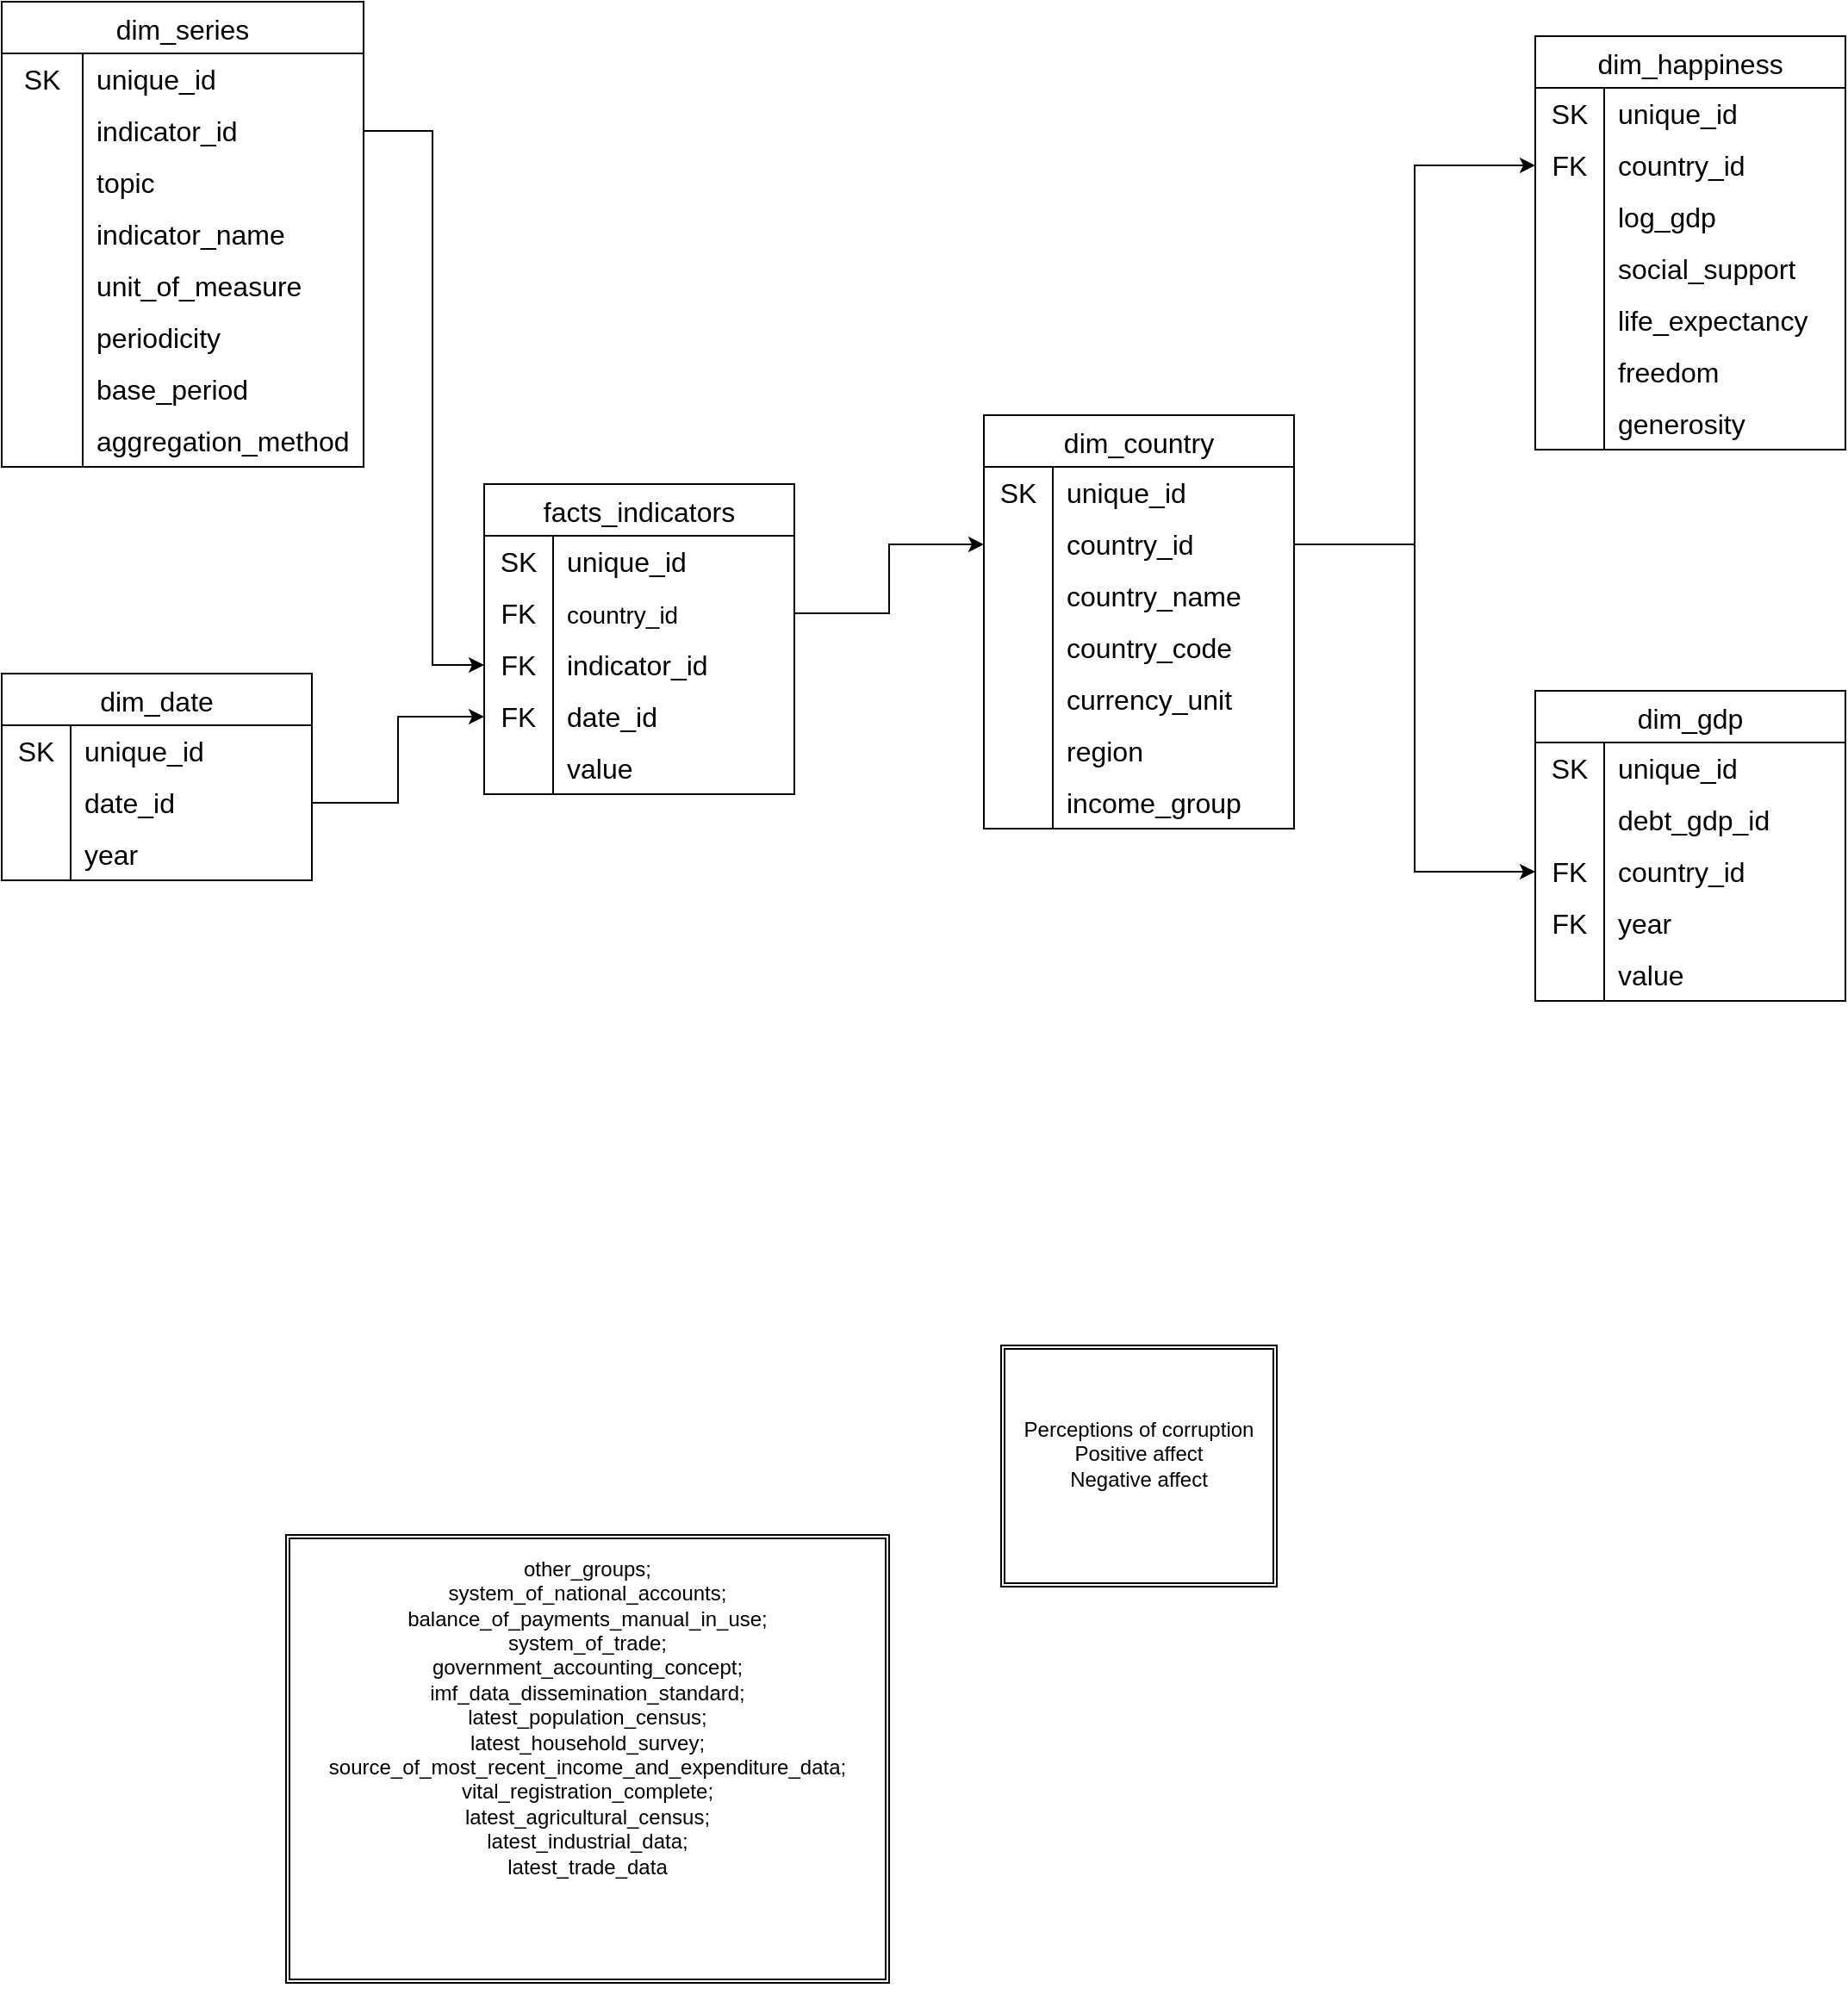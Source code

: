 <mxfile version="26.0.9">
  <diagram name="Page-1" id="sAsspg3kyIgU_Ii_EYlp">
    <mxGraphModel dx="2924" dy="1196" grid="1" gridSize="10" guides="1" tooltips="1" connect="1" arrows="1" fold="1" page="1" pageScale="1" pageWidth="850" pageHeight="1100" math="0" shadow="0">
      <root>
        <mxCell id="0" />
        <mxCell id="1" parent="0" />
        <mxCell id="-ayIFvM1-tvV7dkpze4f-21" value="facts_indicators" style="shape=table;startSize=30;container=1;collapsible=0;childLayout=tableLayout;fixedRows=1;rowLines=0;fontStyle=0;strokeColor=default;fontSize=16;" parent="1" vertex="1">
          <mxGeometry x="190" y="400" width="180" height="180" as="geometry" />
        </mxCell>
        <mxCell id="-ayIFvM1-tvV7dkpze4f-108" style="shape=tableRow;horizontal=0;startSize=0;swimlaneHead=0;swimlaneBody=0;top=0;left=0;bottom=0;right=0;collapsible=0;dropTarget=0;fillColor=none;points=[[0,0.5],[1,0.5]];portConstraint=eastwest;strokeColor=inherit;fontSize=16;" parent="-ayIFvM1-tvV7dkpze4f-21" vertex="1">
          <mxGeometry y="30" width="180" height="30" as="geometry" />
        </mxCell>
        <mxCell id="-ayIFvM1-tvV7dkpze4f-109" value="SK" style="shape=partialRectangle;html=1;whiteSpace=wrap;connectable=0;fillColor=none;top=0;left=0;bottom=0;right=0;overflow=hidden;pointerEvents=1;strokeColor=inherit;fontSize=16;" parent="-ayIFvM1-tvV7dkpze4f-108" vertex="1">
          <mxGeometry width="40" height="30" as="geometry">
            <mxRectangle width="40" height="30" as="alternateBounds" />
          </mxGeometry>
        </mxCell>
        <mxCell id="-ayIFvM1-tvV7dkpze4f-110" value="unique_id" style="shape=partialRectangle;html=1;whiteSpace=wrap;connectable=0;fillColor=none;top=0;left=0;bottom=0;right=0;align=left;spacingLeft=6;overflow=hidden;strokeColor=inherit;fontSize=16;" parent="-ayIFvM1-tvV7dkpze4f-108" vertex="1">
          <mxGeometry x="40" width="140" height="30" as="geometry">
            <mxRectangle width="140" height="30" as="alternateBounds" />
          </mxGeometry>
        </mxCell>
        <mxCell id="-ayIFvM1-tvV7dkpze4f-22" value="" style="shape=tableRow;horizontal=0;startSize=0;swimlaneHead=0;swimlaneBody=0;top=0;left=0;bottom=0;right=0;collapsible=0;dropTarget=0;fillColor=none;points=[[0,0.5],[1,0.5]];portConstraint=eastwest;strokeColor=inherit;fontSize=16;" parent="-ayIFvM1-tvV7dkpze4f-21" vertex="1">
          <mxGeometry y="60" width="180" height="30" as="geometry" />
        </mxCell>
        <mxCell id="-ayIFvM1-tvV7dkpze4f-23" value="FK" style="shape=partialRectangle;html=1;whiteSpace=wrap;connectable=0;fillColor=none;top=0;left=0;bottom=0;right=0;overflow=hidden;pointerEvents=1;strokeColor=inherit;fontSize=16;" parent="-ayIFvM1-tvV7dkpze4f-22" vertex="1">
          <mxGeometry width="40" height="30" as="geometry">
            <mxRectangle width="40" height="30" as="alternateBounds" />
          </mxGeometry>
        </mxCell>
        <mxCell id="-ayIFvM1-tvV7dkpze4f-24" value="&lt;span style=&quot;font-size: 14px; text-align: center;&quot;&gt;country_id&lt;/span&gt;" style="shape=partialRectangle;html=1;whiteSpace=wrap;connectable=0;fillColor=none;top=0;left=0;bottom=0;right=0;align=left;spacingLeft=6;overflow=hidden;strokeColor=inherit;fontSize=16;" parent="-ayIFvM1-tvV7dkpze4f-22" vertex="1">
          <mxGeometry x="40" width="140" height="30" as="geometry">
            <mxRectangle width="140" height="30" as="alternateBounds" />
          </mxGeometry>
        </mxCell>
        <mxCell id="-ayIFvM1-tvV7dkpze4f-42" style="shape=tableRow;horizontal=0;startSize=0;swimlaneHead=0;swimlaneBody=0;top=0;left=0;bottom=0;right=0;collapsible=0;dropTarget=0;fillColor=none;points=[[0,0.5],[1,0.5]];portConstraint=eastwest;strokeColor=inherit;fontSize=16;" parent="-ayIFvM1-tvV7dkpze4f-21" vertex="1">
          <mxGeometry y="90" width="180" height="30" as="geometry" />
        </mxCell>
        <mxCell id="-ayIFvM1-tvV7dkpze4f-43" value="FK" style="shape=partialRectangle;html=1;whiteSpace=wrap;connectable=0;fillColor=none;top=0;left=0;bottom=0;right=0;overflow=hidden;strokeColor=inherit;fontSize=16;" parent="-ayIFvM1-tvV7dkpze4f-42" vertex="1">
          <mxGeometry width="40" height="30" as="geometry">
            <mxRectangle width="40" height="30" as="alternateBounds" />
          </mxGeometry>
        </mxCell>
        <mxCell id="-ayIFvM1-tvV7dkpze4f-44" value="indicator_id" style="shape=partialRectangle;html=1;whiteSpace=wrap;connectable=0;fillColor=none;top=0;left=0;bottom=0;right=0;align=left;spacingLeft=6;overflow=hidden;strokeColor=inherit;fontSize=16;" parent="-ayIFvM1-tvV7dkpze4f-42" vertex="1">
          <mxGeometry x="40" width="140" height="30" as="geometry">
            <mxRectangle width="140" height="30" as="alternateBounds" />
          </mxGeometry>
        </mxCell>
        <mxCell id="-ayIFvM1-tvV7dkpze4f-45" style="shape=tableRow;horizontal=0;startSize=0;swimlaneHead=0;swimlaneBody=0;top=0;left=0;bottom=0;right=0;collapsible=0;dropTarget=0;fillColor=none;points=[[0,0.5],[1,0.5]];portConstraint=eastwest;strokeColor=inherit;fontSize=16;" parent="-ayIFvM1-tvV7dkpze4f-21" vertex="1">
          <mxGeometry y="120" width="180" height="30" as="geometry" />
        </mxCell>
        <mxCell id="-ayIFvM1-tvV7dkpze4f-46" value="FK" style="shape=partialRectangle;html=1;whiteSpace=wrap;connectable=0;fillColor=none;top=0;left=0;bottom=0;right=0;overflow=hidden;strokeColor=inherit;fontSize=16;" parent="-ayIFvM1-tvV7dkpze4f-45" vertex="1">
          <mxGeometry width="40" height="30" as="geometry">
            <mxRectangle width="40" height="30" as="alternateBounds" />
          </mxGeometry>
        </mxCell>
        <mxCell id="-ayIFvM1-tvV7dkpze4f-47" value="date_id" style="shape=partialRectangle;html=1;whiteSpace=wrap;connectable=0;fillColor=none;top=0;left=0;bottom=0;right=0;align=left;spacingLeft=6;overflow=hidden;strokeColor=inherit;fontSize=16;" parent="-ayIFvM1-tvV7dkpze4f-45" vertex="1">
          <mxGeometry x="40" width="140" height="30" as="geometry">
            <mxRectangle width="140" height="30" as="alternateBounds" />
          </mxGeometry>
        </mxCell>
        <mxCell id="-ayIFvM1-tvV7dkpze4f-48" style="shape=tableRow;horizontal=0;startSize=0;swimlaneHead=0;swimlaneBody=0;top=0;left=0;bottom=0;right=0;collapsible=0;dropTarget=0;fillColor=none;points=[[0,0.5],[1,0.5]];portConstraint=eastwest;strokeColor=inherit;fontSize=16;" parent="-ayIFvM1-tvV7dkpze4f-21" vertex="1">
          <mxGeometry y="150" width="180" height="30" as="geometry" />
        </mxCell>
        <mxCell id="-ayIFvM1-tvV7dkpze4f-49" style="shape=partialRectangle;html=1;whiteSpace=wrap;connectable=0;fillColor=none;top=0;left=0;bottom=0;right=0;overflow=hidden;strokeColor=inherit;fontSize=16;" parent="-ayIFvM1-tvV7dkpze4f-48" vertex="1">
          <mxGeometry width="40" height="30" as="geometry">
            <mxRectangle width="40" height="30" as="alternateBounds" />
          </mxGeometry>
        </mxCell>
        <mxCell id="-ayIFvM1-tvV7dkpze4f-50" value="&lt;font&gt;value&lt;/font&gt;" style="shape=partialRectangle;html=1;whiteSpace=wrap;connectable=0;fillColor=none;top=0;left=0;bottom=0;right=0;align=left;spacingLeft=6;overflow=hidden;strokeColor=inherit;fontSize=16;" parent="-ayIFvM1-tvV7dkpze4f-48" vertex="1">
          <mxGeometry x="40" width="140" height="30" as="geometry">
            <mxRectangle width="140" height="30" as="alternateBounds" />
          </mxGeometry>
        </mxCell>
        <mxCell id="-ayIFvM1-tvV7dkpze4f-31" value="dim_country" style="shape=table;startSize=30;container=1;collapsible=0;childLayout=tableLayout;fixedRows=1;rowLines=0;fontStyle=0;strokeColor=default;fontSize=16;" parent="1" vertex="1">
          <mxGeometry x="480" y="360" width="180" height="240" as="geometry" />
        </mxCell>
        <mxCell id="Fqx-33DOphC5ISDAFHgq-14" style="shape=tableRow;horizontal=0;startSize=0;swimlaneHead=0;swimlaneBody=0;top=0;left=0;bottom=0;right=0;collapsible=0;dropTarget=0;fillColor=none;points=[[0,0.5],[1,0.5]];portConstraint=eastwest;strokeColor=inherit;fontSize=16;" vertex="1" parent="-ayIFvM1-tvV7dkpze4f-31">
          <mxGeometry y="30" width="180" height="30" as="geometry" />
        </mxCell>
        <mxCell id="Fqx-33DOphC5ISDAFHgq-15" value="SK" style="shape=partialRectangle;html=1;whiteSpace=wrap;connectable=0;fillColor=none;top=0;left=0;bottom=0;right=0;overflow=hidden;pointerEvents=1;strokeColor=inherit;fontSize=16;" vertex="1" parent="Fqx-33DOphC5ISDAFHgq-14">
          <mxGeometry width="40" height="30" as="geometry">
            <mxRectangle width="40" height="30" as="alternateBounds" />
          </mxGeometry>
        </mxCell>
        <mxCell id="Fqx-33DOphC5ISDAFHgq-16" value="unique_id" style="shape=partialRectangle;html=1;whiteSpace=wrap;connectable=0;fillColor=none;top=0;left=0;bottom=0;right=0;align=left;spacingLeft=6;overflow=hidden;strokeColor=inherit;fontSize=16;" vertex="1" parent="Fqx-33DOphC5ISDAFHgq-14">
          <mxGeometry x="40" width="140" height="30" as="geometry">
            <mxRectangle width="140" height="30" as="alternateBounds" />
          </mxGeometry>
        </mxCell>
        <mxCell id="-ayIFvM1-tvV7dkpze4f-147" style="shape=tableRow;horizontal=0;startSize=0;swimlaneHead=0;swimlaneBody=0;top=0;left=0;bottom=0;right=0;collapsible=0;dropTarget=0;fillColor=none;points=[[0,0.5],[1,0.5]];portConstraint=eastwest;strokeColor=inherit;fontSize=16;" parent="-ayIFvM1-tvV7dkpze4f-31" vertex="1">
          <mxGeometry y="60" width="180" height="30" as="geometry" />
        </mxCell>
        <mxCell id="-ayIFvM1-tvV7dkpze4f-148" style="shape=partialRectangle;html=1;whiteSpace=wrap;connectable=0;fillColor=none;top=0;left=0;bottom=0;right=0;overflow=hidden;pointerEvents=1;strokeColor=inherit;fontSize=16;" parent="-ayIFvM1-tvV7dkpze4f-147" vertex="1">
          <mxGeometry width="40" height="30" as="geometry">
            <mxRectangle width="40" height="30" as="alternateBounds" />
          </mxGeometry>
        </mxCell>
        <mxCell id="-ayIFvM1-tvV7dkpze4f-149" value="country_id" style="shape=partialRectangle;html=1;whiteSpace=wrap;connectable=0;fillColor=none;top=0;left=0;bottom=0;right=0;align=left;spacingLeft=6;overflow=hidden;strokeColor=inherit;fontSize=16;" parent="-ayIFvM1-tvV7dkpze4f-147" vertex="1">
          <mxGeometry x="40" width="140" height="30" as="geometry">
            <mxRectangle width="140" height="30" as="alternateBounds" />
          </mxGeometry>
        </mxCell>
        <mxCell id="-ayIFvM1-tvV7dkpze4f-32" value="" style="shape=tableRow;horizontal=0;startSize=0;swimlaneHead=0;swimlaneBody=0;top=0;left=0;bottom=0;right=0;collapsible=0;dropTarget=0;fillColor=none;points=[[0,0.5],[1,0.5]];portConstraint=eastwest;strokeColor=inherit;fontSize=16;" parent="-ayIFvM1-tvV7dkpze4f-31" vertex="1">
          <mxGeometry y="90" width="180" height="30" as="geometry" />
        </mxCell>
        <mxCell id="-ayIFvM1-tvV7dkpze4f-33" value="" style="shape=partialRectangle;html=1;whiteSpace=wrap;connectable=0;fillColor=none;top=0;left=0;bottom=0;right=0;overflow=hidden;pointerEvents=1;strokeColor=inherit;fontSize=16;" parent="-ayIFvM1-tvV7dkpze4f-32" vertex="1">
          <mxGeometry width="40" height="30" as="geometry">
            <mxRectangle width="40" height="30" as="alternateBounds" />
          </mxGeometry>
        </mxCell>
        <mxCell id="-ayIFvM1-tvV7dkpze4f-34" value="country_name" style="shape=partialRectangle;html=1;whiteSpace=wrap;connectable=0;fillColor=none;top=0;left=0;bottom=0;right=0;align=left;spacingLeft=6;overflow=hidden;strokeColor=inherit;fontSize=16;" parent="-ayIFvM1-tvV7dkpze4f-32" vertex="1">
          <mxGeometry x="40" width="140" height="30" as="geometry">
            <mxRectangle width="140" height="30" as="alternateBounds" />
          </mxGeometry>
        </mxCell>
        <mxCell id="-ayIFvM1-tvV7dkpze4f-35" value="" style="shape=tableRow;horizontal=0;startSize=0;swimlaneHead=0;swimlaneBody=0;top=0;left=0;bottom=0;right=0;collapsible=0;dropTarget=0;fillColor=none;points=[[0,0.5],[1,0.5]];portConstraint=eastwest;strokeColor=inherit;fontSize=16;" parent="-ayIFvM1-tvV7dkpze4f-31" vertex="1">
          <mxGeometry y="120" width="180" height="30" as="geometry" />
        </mxCell>
        <mxCell id="-ayIFvM1-tvV7dkpze4f-36" value="" style="shape=partialRectangle;html=1;whiteSpace=wrap;connectable=0;fillColor=none;top=0;left=0;bottom=0;right=0;overflow=hidden;strokeColor=inherit;fontSize=16;" parent="-ayIFvM1-tvV7dkpze4f-35" vertex="1">
          <mxGeometry width="40" height="30" as="geometry">
            <mxRectangle width="40" height="30" as="alternateBounds" />
          </mxGeometry>
        </mxCell>
        <mxCell id="-ayIFvM1-tvV7dkpze4f-37" value="country_code" style="shape=partialRectangle;html=1;whiteSpace=wrap;connectable=0;fillColor=none;top=0;left=0;bottom=0;right=0;align=left;spacingLeft=6;overflow=hidden;strokeColor=inherit;fontSize=16;" parent="-ayIFvM1-tvV7dkpze4f-35" vertex="1">
          <mxGeometry x="40" width="140" height="30" as="geometry">
            <mxRectangle width="140" height="30" as="alternateBounds" />
          </mxGeometry>
        </mxCell>
        <mxCell id="-ayIFvM1-tvV7dkpze4f-38" value="" style="shape=tableRow;horizontal=0;startSize=0;swimlaneHead=0;swimlaneBody=0;top=0;left=0;bottom=0;right=0;collapsible=0;dropTarget=0;fillColor=none;points=[[0,0.5],[1,0.5]];portConstraint=eastwest;strokeColor=inherit;fontSize=16;" parent="-ayIFvM1-tvV7dkpze4f-31" vertex="1">
          <mxGeometry y="150" width="180" height="30" as="geometry" />
        </mxCell>
        <mxCell id="-ayIFvM1-tvV7dkpze4f-39" value="" style="shape=partialRectangle;html=1;whiteSpace=wrap;connectable=0;fillColor=none;top=0;left=0;bottom=0;right=0;overflow=hidden;strokeColor=inherit;fontSize=16;" parent="-ayIFvM1-tvV7dkpze4f-38" vertex="1">
          <mxGeometry width="40" height="30" as="geometry">
            <mxRectangle width="40" height="30" as="alternateBounds" />
          </mxGeometry>
        </mxCell>
        <mxCell id="-ayIFvM1-tvV7dkpze4f-40" value="currency_unit" style="shape=partialRectangle;html=1;whiteSpace=wrap;connectable=0;fillColor=none;top=0;left=0;bottom=0;right=0;align=left;spacingLeft=6;overflow=hidden;strokeColor=inherit;fontSize=16;" parent="-ayIFvM1-tvV7dkpze4f-38" vertex="1">
          <mxGeometry x="40" width="140" height="30" as="geometry">
            <mxRectangle width="140" height="30" as="alternateBounds" />
          </mxGeometry>
        </mxCell>
        <mxCell id="-ayIFvM1-tvV7dkpze4f-105" style="shape=tableRow;horizontal=0;startSize=0;swimlaneHead=0;swimlaneBody=0;top=0;left=0;bottom=0;right=0;collapsible=0;dropTarget=0;fillColor=none;points=[[0,0.5],[1,0.5]];portConstraint=eastwest;strokeColor=inherit;fontSize=16;" parent="-ayIFvM1-tvV7dkpze4f-31" vertex="1">
          <mxGeometry y="180" width="180" height="30" as="geometry" />
        </mxCell>
        <mxCell id="-ayIFvM1-tvV7dkpze4f-106" style="shape=partialRectangle;html=1;whiteSpace=wrap;connectable=0;fillColor=none;top=0;left=0;bottom=0;right=0;overflow=hidden;strokeColor=inherit;fontSize=16;" parent="-ayIFvM1-tvV7dkpze4f-105" vertex="1">
          <mxGeometry width="40" height="30" as="geometry">
            <mxRectangle width="40" height="30" as="alternateBounds" />
          </mxGeometry>
        </mxCell>
        <mxCell id="-ayIFvM1-tvV7dkpze4f-107" value="region" style="shape=partialRectangle;html=1;whiteSpace=wrap;connectable=0;fillColor=none;top=0;left=0;bottom=0;right=0;align=left;spacingLeft=6;overflow=hidden;strokeColor=inherit;fontSize=16;" parent="-ayIFvM1-tvV7dkpze4f-105" vertex="1">
          <mxGeometry x="40" width="140" height="30" as="geometry">
            <mxRectangle width="140" height="30" as="alternateBounds" />
          </mxGeometry>
        </mxCell>
        <mxCell id="-ayIFvM1-tvV7dkpze4f-102" style="shape=tableRow;horizontal=0;startSize=0;swimlaneHead=0;swimlaneBody=0;top=0;left=0;bottom=0;right=0;collapsible=0;dropTarget=0;fillColor=none;points=[[0,0.5],[1,0.5]];portConstraint=eastwest;strokeColor=inherit;fontSize=16;" parent="-ayIFvM1-tvV7dkpze4f-31" vertex="1">
          <mxGeometry y="210" width="180" height="30" as="geometry" />
        </mxCell>
        <mxCell id="-ayIFvM1-tvV7dkpze4f-103" style="shape=partialRectangle;html=1;whiteSpace=wrap;connectable=0;fillColor=none;top=0;left=0;bottom=0;right=0;overflow=hidden;strokeColor=inherit;fontSize=16;" parent="-ayIFvM1-tvV7dkpze4f-102" vertex="1">
          <mxGeometry width="40" height="30" as="geometry">
            <mxRectangle width="40" height="30" as="alternateBounds" />
          </mxGeometry>
        </mxCell>
        <mxCell id="-ayIFvM1-tvV7dkpze4f-104" value="income_group" style="shape=partialRectangle;html=1;whiteSpace=wrap;connectable=0;fillColor=none;top=0;left=0;bottom=0;right=0;align=left;spacingLeft=6;overflow=hidden;strokeColor=inherit;fontSize=16;" parent="-ayIFvM1-tvV7dkpze4f-102" vertex="1">
          <mxGeometry x="40" width="140" height="30" as="geometry">
            <mxRectangle width="140" height="30" as="alternateBounds" />
          </mxGeometry>
        </mxCell>
        <mxCell id="-ayIFvM1-tvV7dkpze4f-41" value="&lt;br&gt;&lt;div&gt;&lt;br&gt;&lt;div&gt;&lt;div&gt;other_groups;&lt;/div&gt;&lt;div&gt;system_of_national_accounts;&lt;/div&gt;&lt;div&gt;balance_of_payments_manual_in_use;&lt;/div&gt;&lt;div&gt;system_of_trade;&lt;/div&gt;&lt;div&gt;government_accounting_concept;&lt;/div&gt;&lt;div&gt;imf_data_dissemination_standard;&lt;/div&gt;&lt;div&gt;latest_population_census;&lt;/div&gt;&lt;div&gt;latest_household_survey;&lt;/div&gt;&lt;div&gt;source_of_most_recent_income_and_expenditure_data;&lt;/div&gt;&lt;div&gt;vital_registration_complete;&lt;/div&gt;&lt;div&gt;latest_agricultural_census;&lt;/div&gt;&lt;div&gt;latest_industrial_data;&lt;/div&gt;&lt;div&gt;latest_trade_data&lt;br&gt;&lt;br&gt;&lt;table style=&quot;border-collapse:&lt;br/&gt; collapse;width:332pt&quot; width=&quot;442&quot; cellspacing=&quot;0&quot; cellpadding=&quot;0&quot; border=&quot;0&quot;&gt; &lt;colgroup&gt;&lt;col style=&quot;mso-width-source:userset;mso-width-alt:4049;width:87pt&quot; width=&quot;116&quot;&gt;&lt;/colgroup&gt; &lt;colgroup&gt;&lt;col style=&quot;mso-width-source:userset;mso-width-alt:4677;width:101pt&quot; width=&quot;134&quot;&gt;&lt;/colgroup&gt; &lt;colgroup&gt;&lt;col style=&quot;width:48pt&quot; span=&quot;3&quot; width=&quot;64&quot;&gt;&lt;/colgroup&gt; &lt;tbody&gt;&lt;tr style=&quot;height:14.5pt&quot; height=&quot;19&quot;&gt;  &lt;td style=&quot;height:14.5pt;mso-ignore:colspan;&lt;br/&gt;  width:332pt&quot; width=&quot;442&quot; colspan=&quot;5&quot; height=&quot;19&quot;&gt;&lt;br&gt;&lt;/td&gt;&lt;/tr&gt;&lt;/tbody&gt;&lt;/table&gt;&lt;br&gt;&lt;br&gt;&lt;div&gt;&lt;br&gt;&lt;/div&gt;&lt;/div&gt;&lt;/div&gt;&lt;/div&gt;" style="shape=ext;double=1;rounded=0;whiteSpace=wrap;html=1;" parent="1" vertex="1">
          <mxGeometry x="75" y="1010" width="350" height="260" as="geometry" />
        </mxCell>
        <mxCell id="-ayIFvM1-tvV7dkpze4f-52" value="dim_happiness" style="shape=table;startSize=30;container=1;collapsible=0;childLayout=tableLayout;fixedRows=1;rowLines=0;fontStyle=0;strokeColor=default;fontSize=16;" parent="1" vertex="1">
          <mxGeometry x="800" y="140" width="180" height="240" as="geometry" />
        </mxCell>
        <mxCell id="-ayIFvM1-tvV7dkpze4f-150" style="shape=tableRow;horizontal=0;startSize=0;swimlaneHead=0;swimlaneBody=0;top=0;left=0;bottom=0;right=0;collapsible=0;dropTarget=0;fillColor=none;points=[[0,0.5],[1,0.5]];portConstraint=eastwest;strokeColor=inherit;fontSize=16;" parent="-ayIFvM1-tvV7dkpze4f-52" vertex="1">
          <mxGeometry y="30" width="180" height="30" as="geometry" />
        </mxCell>
        <mxCell id="-ayIFvM1-tvV7dkpze4f-151" value="SK" style="shape=partialRectangle;html=1;whiteSpace=wrap;connectable=0;fillColor=none;top=0;left=0;bottom=0;right=0;overflow=hidden;pointerEvents=1;strokeColor=inherit;fontSize=16;" parent="-ayIFvM1-tvV7dkpze4f-150" vertex="1">
          <mxGeometry width="40" height="30" as="geometry">
            <mxRectangle width="40" height="30" as="alternateBounds" />
          </mxGeometry>
        </mxCell>
        <mxCell id="-ayIFvM1-tvV7dkpze4f-152" value="unique_id" style="shape=partialRectangle;html=1;whiteSpace=wrap;connectable=0;fillColor=none;top=0;left=0;bottom=0;right=0;align=left;spacingLeft=6;overflow=hidden;strokeColor=inherit;fontSize=16;" parent="-ayIFvM1-tvV7dkpze4f-150" vertex="1">
          <mxGeometry x="40" width="140" height="30" as="geometry">
            <mxRectangle width="140" height="30" as="alternateBounds" />
          </mxGeometry>
        </mxCell>
        <mxCell id="-ayIFvM1-tvV7dkpze4f-53" value="" style="shape=tableRow;horizontal=0;startSize=0;swimlaneHead=0;swimlaneBody=0;top=0;left=0;bottom=0;right=0;collapsible=0;dropTarget=0;fillColor=none;points=[[0,0.5],[1,0.5]];portConstraint=eastwest;strokeColor=inherit;fontSize=16;" parent="-ayIFvM1-tvV7dkpze4f-52" vertex="1">
          <mxGeometry y="60" width="180" height="30" as="geometry" />
        </mxCell>
        <mxCell id="-ayIFvM1-tvV7dkpze4f-54" value="FK" style="shape=partialRectangle;html=1;whiteSpace=wrap;connectable=0;fillColor=none;top=0;left=0;bottom=0;right=0;overflow=hidden;pointerEvents=1;strokeColor=inherit;fontSize=16;" parent="-ayIFvM1-tvV7dkpze4f-53" vertex="1">
          <mxGeometry width="40" height="30" as="geometry">
            <mxRectangle width="40" height="30" as="alternateBounds" />
          </mxGeometry>
        </mxCell>
        <mxCell id="-ayIFvM1-tvV7dkpze4f-55" value="country_id" style="shape=partialRectangle;html=1;whiteSpace=wrap;connectable=0;fillColor=none;top=0;left=0;bottom=0;right=0;align=left;spacingLeft=6;overflow=hidden;strokeColor=inherit;fontSize=16;" parent="-ayIFvM1-tvV7dkpze4f-53" vertex="1">
          <mxGeometry x="40" width="140" height="30" as="geometry">
            <mxRectangle width="140" height="30" as="alternateBounds" />
          </mxGeometry>
        </mxCell>
        <mxCell id="-ayIFvM1-tvV7dkpze4f-59" value="" style="shape=tableRow;horizontal=0;startSize=0;swimlaneHead=0;swimlaneBody=0;top=0;left=0;bottom=0;right=0;collapsible=0;dropTarget=0;fillColor=none;points=[[0,0.5],[1,0.5]];portConstraint=eastwest;strokeColor=inherit;fontSize=16;" parent="-ayIFvM1-tvV7dkpze4f-52" vertex="1">
          <mxGeometry y="90" width="180" height="30" as="geometry" />
        </mxCell>
        <mxCell id="-ayIFvM1-tvV7dkpze4f-60" value="" style="shape=partialRectangle;html=1;whiteSpace=wrap;connectable=0;fillColor=none;top=0;left=0;bottom=0;right=0;overflow=hidden;strokeColor=inherit;fontSize=16;" parent="-ayIFvM1-tvV7dkpze4f-59" vertex="1">
          <mxGeometry width="40" height="30" as="geometry">
            <mxRectangle width="40" height="30" as="alternateBounds" />
          </mxGeometry>
        </mxCell>
        <mxCell id="-ayIFvM1-tvV7dkpze4f-61" value="log_gdp" style="shape=partialRectangle;html=1;whiteSpace=wrap;connectable=0;fillColor=none;top=0;left=0;bottom=0;right=0;align=left;spacingLeft=6;overflow=hidden;strokeColor=inherit;fontSize=16;" parent="-ayIFvM1-tvV7dkpze4f-59" vertex="1">
          <mxGeometry x="40" width="140" height="30" as="geometry">
            <mxRectangle width="140" height="30" as="alternateBounds" />
          </mxGeometry>
        </mxCell>
        <mxCell id="-ayIFvM1-tvV7dkpze4f-62" style="shape=tableRow;horizontal=0;startSize=0;swimlaneHead=0;swimlaneBody=0;top=0;left=0;bottom=0;right=0;collapsible=0;dropTarget=0;fillColor=none;points=[[0,0.5],[1,0.5]];portConstraint=eastwest;strokeColor=inherit;fontSize=16;" parent="-ayIFvM1-tvV7dkpze4f-52" vertex="1">
          <mxGeometry y="120" width="180" height="30" as="geometry" />
        </mxCell>
        <mxCell id="-ayIFvM1-tvV7dkpze4f-63" style="shape=partialRectangle;html=1;whiteSpace=wrap;connectable=0;fillColor=none;top=0;left=0;bottom=0;right=0;overflow=hidden;strokeColor=inherit;fontSize=16;" parent="-ayIFvM1-tvV7dkpze4f-62" vertex="1">
          <mxGeometry width="40" height="30" as="geometry">
            <mxRectangle width="40" height="30" as="alternateBounds" />
          </mxGeometry>
        </mxCell>
        <mxCell id="-ayIFvM1-tvV7dkpze4f-64" value="social_support" style="shape=partialRectangle;html=1;whiteSpace=wrap;connectable=0;fillColor=none;top=0;left=0;bottom=0;right=0;align=left;spacingLeft=6;overflow=hidden;strokeColor=inherit;fontSize=16;" parent="-ayIFvM1-tvV7dkpze4f-62" vertex="1">
          <mxGeometry x="40" width="140" height="30" as="geometry">
            <mxRectangle width="140" height="30" as="alternateBounds" />
          </mxGeometry>
        </mxCell>
        <mxCell id="-ayIFvM1-tvV7dkpze4f-65" style="shape=tableRow;horizontal=0;startSize=0;swimlaneHead=0;swimlaneBody=0;top=0;left=0;bottom=0;right=0;collapsible=0;dropTarget=0;fillColor=none;points=[[0,0.5],[1,0.5]];portConstraint=eastwest;strokeColor=inherit;fontSize=16;" parent="-ayIFvM1-tvV7dkpze4f-52" vertex="1">
          <mxGeometry y="150" width="180" height="30" as="geometry" />
        </mxCell>
        <mxCell id="-ayIFvM1-tvV7dkpze4f-66" style="shape=partialRectangle;html=1;whiteSpace=wrap;connectable=0;fillColor=none;top=0;left=0;bottom=0;right=0;overflow=hidden;strokeColor=inherit;fontSize=16;" parent="-ayIFvM1-tvV7dkpze4f-65" vertex="1">
          <mxGeometry width="40" height="30" as="geometry">
            <mxRectangle width="40" height="30" as="alternateBounds" />
          </mxGeometry>
        </mxCell>
        <mxCell id="-ayIFvM1-tvV7dkpze4f-67" value="life_expectancy" style="shape=partialRectangle;html=1;whiteSpace=wrap;connectable=0;fillColor=none;top=0;left=0;bottom=0;right=0;align=left;spacingLeft=6;overflow=hidden;strokeColor=inherit;fontSize=16;" parent="-ayIFvM1-tvV7dkpze4f-65" vertex="1">
          <mxGeometry x="40" width="140" height="30" as="geometry">
            <mxRectangle width="140" height="30" as="alternateBounds" />
          </mxGeometry>
        </mxCell>
        <mxCell id="-ayIFvM1-tvV7dkpze4f-68" style="shape=tableRow;horizontal=0;startSize=0;swimlaneHead=0;swimlaneBody=0;top=0;left=0;bottom=0;right=0;collapsible=0;dropTarget=0;fillColor=none;points=[[0,0.5],[1,0.5]];portConstraint=eastwest;strokeColor=inherit;fontSize=16;" parent="-ayIFvM1-tvV7dkpze4f-52" vertex="1">
          <mxGeometry y="180" width="180" height="30" as="geometry" />
        </mxCell>
        <mxCell id="-ayIFvM1-tvV7dkpze4f-69" style="shape=partialRectangle;html=1;whiteSpace=wrap;connectable=0;fillColor=none;top=0;left=0;bottom=0;right=0;overflow=hidden;strokeColor=inherit;fontSize=16;" parent="-ayIFvM1-tvV7dkpze4f-68" vertex="1">
          <mxGeometry width="40" height="30" as="geometry">
            <mxRectangle width="40" height="30" as="alternateBounds" />
          </mxGeometry>
        </mxCell>
        <mxCell id="-ayIFvM1-tvV7dkpze4f-70" value="freedom" style="shape=partialRectangle;html=1;whiteSpace=wrap;connectable=0;fillColor=none;top=0;left=0;bottom=0;right=0;align=left;spacingLeft=6;overflow=hidden;strokeColor=inherit;fontSize=16;" parent="-ayIFvM1-tvV7dkpze4f-68" vertex="1">
          <mxGeometry x="40" width="140" height="30" as="geometry">
            <mxRectangle width="140" height="30" as="alternateBounds" />
          </mxGeometry>
        </mxCell>
        <mxCell id="-ayIFvM1-tvV7dkpze4f-71" style="shape=tableRow;horizontal=0;startSize=0;swimlaneHead=0;swimlaneBody=0;top=0;left=0;bottom=0;right=0;collapsible=0;dropTarget=0;fillColor=none;points=[[0,0.5],[1,0.5]];portConstraint=eastwest;strokeColor=inherit;fontSize=16;" parent="-ayIFvM1-tvV7dkpze4f-52" vertex="1">
          <mxGeometry y="210" width="180" height="30" as="geometry" />
        </mxCell>
        <mxCell id="-ayIFvM1-tvV7dkpze4f-72" style="shape=partialRectangle;html=1;whiteSpace=wrap;connectable=0;fillColor=none;top=0;left=0;bottom=0;right=0;overflow=hidden;strokeColor=inherit;fontSize=16;" parent="-ayIFvM1-tvV7dkpze4f-71" vertex="1">
          <mxGeometry width="40" height="30" as="geometry">
            <mxRectangle width="40" height="30" as="alternateBounds" />
          </mxGeometry>
        </mxCell>
        <mxCell id="-ayIFvM1-tvV7dkpze4f-73" value="generosity" style="shape=partialRectangle;html=1;whiteSpace=wrap;connectable=0;fillColor=none;top=0;left=0;bottom=0;right=0;align=left;spacingLeft=6;overflow=hidden;strokeColor=inherit;fontSize=16;" parent="-ayIFvM1-tvV7dkpze4f-71" vertex="1">
          <mxGeometry x="40" width="140" height="30" as="geometry">
            <mxRectangle width="140" height="30" as="alternateBounds" />
          </mxGeometry>
        </mxCell>
        <mxCell id="-ayIFvM1-tvV7dkpze4f-77" value="dim_date" style="shape=table;startSize=30;container=1;collapsible=0;childLayout=tableLayout;fixedRows=1;rowLines=0;fontStyle=0;strokeColor=default;fontSize=16;" parent="1" vertex="1">
          <mxGeometry x="-90" y="510" width="180" height="120" as="geometry" />
        </mxCell>
        <mxCell id="Fqx-33DOphC5ISDAFHgq-18" style="shape=tableRow;horizontal=0;startSize=0;swimlaneHead=0;swimlaneBody=0;top=0;left=0;bottom=0;right=0;collapsible=0;dropTarget=0;fillColor=none;points=[[0,0.5],[1,0.5]];portConstraint=eastwest;strokeColor=inherit;fontSize=16;" vertex="1" parent="-ayIFvM1-tvV7dkpze4f-77">
          <mxGeometry y="30" width="180" height="30" as="geometry" />
        </mxCell>
        <mxCell id="Fqx-33DOphC5ISDAFHgq-19" value="SK" style="shape=partialRectangle;html=1;whiteSpace=wrap;connectable=0;fillColor=none;top=0;left=0;bottom=0;right=0;overflow=hidden;pointerEvents=1;strokeColor=inherit;fontSize=16;" vertex="1" parent="Fqx-33DOphC5ISDAFHgq-18">
          <mxGeometry width="40" height="30" as="geometry">
            <mxRectangle width="40" height="30" as="alternateBounds" />
          </mxGeometry>
        </mxCell>
        <mxCell id="Fqx-33DOphC5ISDAFHgq-20" value="unique_id" style="shape=partialRectangle;html=1;whiteSpace=wrap;connectable=0;fillColor=none;top=0;left=0;bottom=0;right=0;align=left;spacingLeft=6;overflow=hidden;strokeColor=inherit;fontSize=16;" vertex="1" parent="Fqx-33DOphC5ISDAFHgq-18">
          <mxGeometry x="40" width="140" height="30" as="geometry">
            <mxRectangle width="140" height="30" as="alternateBounds" />
          </mxGeometry>
        </mxCell>
        <mxCell id="-ayIFvM1-tvV7dkpze4f-78" value="" style="shape=tableRow;horizontal=0;startSize=0;swimlaneHead=0;swimlaneBody=0;top=0;left=0;bottom=0;right=0;collapsible=0;dropTarget=0;fillColor=none;points=[[0,0.5],[1,0.5]];portConstraint=eastwest;strokeColor=inherit;fontSize=16;" parent="-ayIFvM1-tvV7dkpze4f-77" vertex="1">
          <mxGeometry y="60" width="180" height="30" as="geometry" />
        </mxCell>
        <mxCell id="-ayIFvM1-tvV7dkpze4f-79" value="" style="shape=partialRectangle;html=1;whiteSpace=wrap;connectable=0;fillColor=none;top=0;left=0;bottom=0;right=0;overflow=hidden;pointerEvents=1;strokeColor=inherit;fontSize=16;" parent="-ayIFvM1-tvV7dkpze4f-78" vertex="1">
          <mxGeometry width="40" height="30" as="geometry">
            <mxRectangle width="40" height="30" as="alternateBounds" />
          </mxGeometry>
        </mxCell>
        <mxCell id="-ayIFvM1-tvV7dkpze4f-80" value="date_id" style="shape=partialRectangle;html=1;whiteSpace=wrap;connectable=0;fillColor=none;top=0;left=0;bottom=0;right=0;align=left;spacingLeft=6;overflow=hidden;strokeColor=inherit;fontSize=16;" parent="-ayIFvM1-tvV7dkpze4f-78" vertex="1">
          <mxGeometry x="40" width="140" height="30" as="geometry">
            <mxRectangle width="140" height="30" as="alternateBounds" />
          </mxGeometry>
        </mxCell>
        <mxCell id="-ayIFvM1-tvV7dkpze4f-81" value="" style="shape=tableRow;horizontal=0;startSize=0;swimlaneHead=0;swimlaneBody=0;top=0;left=0;bottom=0;right=0;collapsible=0;dropTarget=0;fillColor=none;points=[[0,0.5],[1,0.5]];portConstraint=eastwest;strokeColor=inherit;fontSize=16;" parent="-ayIFvM1-tvV7dkpze4f-77" vertex="1">
          <mxGeometry y="90" width="180" height="30" as="geometry" />
        </mxCell>
        <mxCell id="-ayIFvM1-tvV7dkpze4f-82" value="" style="shape=partialRectangle;html=1;whiteSpace=wrap;connectable=0;fillColor=none;top=0;left=0;bottom=0;right=0;overflow=hidden;strokeColor=inherit;fontSize=16;" parent="-ayIFvM1-tvV7dkpze4f-81" vertex="1">
          <mxGeometry width="40" height="30" as="geometry">
            <mxRectangle width="40" height="30" as="alternateBounds" />
          </mxGeometry>
        </mxCell>
        <mxCell id="-ayIFvM1-tvV7dkpze4f-83" value="year" style="shape=partialRectangle;html=1;whiteSpace=wrap;connectable=0;fillColor=none;top=0;left=0;bottom=0;right=0;align=left;spacingLeft=6;overflow=hidden;strokeColor=inherit;fontSize=16;" parent="-ayIFvM1-tvV7dkpze4f-81" vertex="1">
          <mxGeometry x="40" width="140" height="30" as="geometry">
            <mxRectangle width="140" height="30" as="alternateBounds" />
          </mxGeometry>
        </mxCell>
        <mxCell id="-ayIFvM1-tvV7dkpze4f-111" value="dim_series" style="shape=table;startSize=30;container=1;collapsible=0;childLayout=tableLayout;fixedRows=1;rowLines=0;fontStyle=0;strokeColor=default;fontSize=16;" parent="1" vertex="1">
          <mxGeometry x="-90" y="120" width="210" height="270" as="geometry" />
        </mxCell>
        <mxCell id="-ayIFvM1-tvV7dkpze4f-133" style="shape=tableRow;horizontal=0;startSize=0;swimlaneHead=0;swimlaneBody=0;top=0;left=0;bottom=0;right=0;collapsible=0;dropTarget=0;fillColor=none;points=[[0,0.5],[1,0.5]];portConstraint=eastwest;strokeColor=inherit;fontSize=16;" parent="-ayIFvM1-tvV7dkpze4f-111" vertex="1">
          <mxGeometry y="30" width="210" height="30" as="geometry" />
        </mxCell>
        <mxCell id="-ayIFvM1-tvV7dkpze4f-134" value="SK" style="shape=partialRectangle;html=1;whiteSpace=wrap;connectable=0;fillColor=none;top=0;left=0;bottom=0;right=0;overflow=hidden;pointerEvents=1;strokeColor=inherit;fontSize=16;" parent="-ayIFvM1-tvV7dkpze4f-133" vertex="1">
          <mxGeometry width="47" height="30" as="geometry">
            <mxRectangle width="47" height="30" as="alternateBounds" />
          </mxGeometry>
        </mxCell>
        <mxCell id="-ayIFvM1-tvV7dkpze4f-135" value="unique_id" style="shape=partialRectangle;html=1;whiteSpace=wrap;connectable=0;fillColor=none;top=0;left=0;bottom=0;right=0;align=left;spacingLeft=6;overflow=hidden;strokeColor=inherit;fontSize=16;" parent="-ayIFvM1-tvV7dkpze4f-133" vertex="1">
          <mxGeometry x="47" width="163" height="30" as="geometry">
            <mxRectangle width="163" height="30" as="alternateBounds" />
          </mxGeometry>
        </mxCell>
        <mxCell id="-ayIFvM1-tvV7dkpze4f-112" value="" style="shape=tableRow;horizontal=0;startSize=0;swimlaneHead=0;swimlaneBody=0;top=0;left=0;bottom=0;right=0;collapsible=0;dropTarget=0;fillColor=none;points=[[0,0.5],[1,0.5]];portConstraint=eastwest;strokeColor=inherit;fontSize=16;" parent="-ayIFvM1-tvV7dkpze4f-111" vertex="1">
          <mxGeometry y="60" width="210" height="30" as="geometry" />
        </mxCell>
        <mxCell id="-ayIFvM1-tvV7dkpze4f-113" value="" style="shape=partialRectangle;html=1;whiteSpace=wrap;connectable=0;fillColor=none;top=0;left=0;bottom=0;right=0;overflow=hidden;pointerEvents=1;strokeColor=inherit;fontSize=16;" parent="-ayIFvM1-tvV7dkpze4f-112" vertex="1">
          <mxGeometry width="47" height="30" as="geometry">
            <mxRectangle width="47" height="30" as="alternateBounds" />
          </mxGeometry>
        </mxCell>
        <mxCell id="-ayIFvM1-tvV7dkpze4f-114" value="indicator_id" style="shape=partialRectangle;html=1;whiteSpace=wrap;connectable=0;fillColor=none;top=0;left=0;bottom=0;right=0;align=left;spacingLeft=6;overflow=hidden;strokeColor=inherit;fontSize=16;" parent="-ayIFvM1-tvV7dkpze4f-112" vertex="1">
          <mxGeometry x="47" width="163" height="30" as="geometry">
            <mxRectangle width="163" height="30" as="alternateBounds" />
          </mxGeometry>
        </mxCell>
        <mxCell id="-ayIFvM1-tvV7dkpze4f-115" value="" style="shape=tableRow;horizontal=0;startSize=0;swimlaneHead=0;swimlaneBody=0;top=0;left=0;bottom=0;right=0;collapsible=0;dropTarget=0;fillColor=none;points=[[0,0.5],[1,0.5]];portConstraint=eastwest;strokeColor=inherit;fontSize=16;" parent="-ayIFvM1-tvV7dkpze4f-111" vertex="1">
          <mxGeometry y="90" width="210" height="30" as="geometry" />
        </mxCell>
        <mxCell id="-ayIFvM1-tvV7dkpze4f-116" value="" style="shape=partialRectangle;html=1;whiteSpace=wrap;connectable=0;fillColor=none;top=0;left=0;bottom=0;right=0;overflow=hidden;strokeColor=inherit;fontSize=16;" parent="-ayIFvM1-tvV7dkpze4f-115" vertex="1">
          <mxGeometry width="47" height="30" as="geometry">
            <mxRectangle width="47" height="30" as="alternateBounds" />
          </mxGeometry>
        </mxCell>
        <mxCell id="-ayIFvM1-tvV7dkpze4f-117" value="topic" style="shape=partialRectangle;html=1;whiteSpace=wrap;connectable=0;fillColor=none;top=0;left=0;bottom=0;right=0;align=left;spacingLeft=6;overflow=hidden;strokeColor=inherit;fontSize=16;" parent="-ayIFvM1-tvV7dkpze4f-115" vertex="1">
          <mxGeometry x="47" width="163" height="30" as="geometry">
            <mxRectangle width="163" height="30" as="alternateBounds" />
          </mxGeometry>
        </mxCell>
        <mxCell id="-ayIFvM1-tvV7dkpze4f-124" style="shape=tableRow;horizontal=0;startSize=0;swimlaneHead=0;swimlaneBody=0;top=0;left=0;bottom=0;right=0;collapsible=0;dropTarget=0;fillColor=none;points=[[0,0.5],[1,0.5]];portConstraint=eastwest;strokeColor=inherit;fontSize=16;" parent="-ayIFvM1-tvV7dkpze4f-111" vertex="1">
          <mxGeometry y="120" width="210" height="30" as="geometry" />
        </mxCell>
        <mxCell id="-ayIFvM1-tvV7dkpze4f-125" style="shape=partialRectangle;html=1;whiteSpace=wrap;connectable=0;fillColor=none;top=0;left=0;bottom=0;right=0;overflow=hidden;strokeColor=inherit;fontSize=16;" parent="-ayIFvM1-tvV7dkpze4f-124" vertex="1">
          <mxGeometry width="47" height="30" as="geometry">
            <mxRectangle width="47" height="30" as="alternateBounds" />
          </mxGeometry>
        </mxCell>
        <mxCell id="-ayIFvM1-tvV7dkpze4f-126" value="indicator_name" style="shape=partialRectangle;html=1;whiteSpace=wrap;connectable=0;fillColor=none;top=0;left=0;bottom=0;right=0;align=left;spacingLeft=6;overflow=hidden;strokeColor=inherit;fontSize=16;" parent="-ayIFvM1-tvV7dkpze4f-124" vertex="1">
          <mxGeometry x="47" width="163" height="30" as="geometry">
            <mxRectangle width="163" height="30" as="alternateBounds" />
          </mxGeometry>
        </mxCell>
        <mxCell id="-ayIFvM1-tvV7dkpze4f-121" style="shape=tableRow;horizontal=0;startSize=0;swimlaneHead=0;swimlaneBody=0;top=0;left=0;bottom=0;right=0;collapsible=0;dropTarget=0;fillColor=none;points=[[0,0.5],[1,0.5]];portConstraint=eastwest;strokeColor=inherit;fontSize=16;" parent="-ayIFvM1-tvV7dkpze4f-111" vertex="1">
          <mxGeometry y="150" width="210" height="30" as="geometry" />
        </mxCell>
        <mxCell id="-ayIFvM1-tvV7dkpze4f-122" style="shape=partialRectangle;html=1;whiteSpace=wrap;connectable=0;fillColor=none;top=0;left=0;bottom=0;right=0;overflow=hidden;strokeColor=inherit;fontSize=16;" parent="-ayIFvM1-tvV7dkpze4f-121" vertex="1">
          <mxGeometry width="47" height="30" as="geometry">
            <mxRectangle width="47" height="30" as="alternateBounds" />
          </mxGeometry>
        </mxCell>
        <mxCell id="-ayIFvM1-tvV7dkpze4f-123" value="unit_of_measure" style="shape=partialRectangle;html=1;whiteSpace=wrap;connectable=0;fillColor=none;top=0;left=0;bottom=0;right=0;align=left;spacingLeft=6;overflow=hidden;strokeColor=inherit;fontSize=16;" parent="-ayIFvM1-tvV7dkpze4f-121" vertex="1">
          <mxGeometry x="47" width="163" height="30" as="geometry">
            <mxRectangle width="163" height="30" as="alternateBounds" />
          </mxGeometry>
        </mxCell>
        <mxCell id="-ayIFvM1-tvV7dkpze4f-118" value="" style="shape=tableRow;horizontal=0;startSize=0;swimlaneHead=0;swimlaneBody=0;top=0;left=0;bottom=0;right=0;collapsible=0;dropTarget=0;fillColor=none;points=[[0,0.5],[1,0.5]];portConstraint=eastwest;strokeColor=inherit;fontSize=16;" parent="-ayIFvM1-tvV7dkpze4f-111" vertex="1">
          <mxGeometry y="180" width="210" height="30" as="geometry" />
        </mxCell>
        <mxCell id="-ayIFvM1-tvV7dkpze4f-119" value="" style="shape=partialRectangle;html=1;whiteSpace=wrap;connectable=0;fillColor=none;top=0;left=0;bottom=0;right=0;overflow=hidden;strokeColor=inherit;fontSize=16;" parent="-ayIFvM1-tvV7dkpze4f-118" vertex="1">
          <mxGeometry width="47" height="30" as="geometry">
            <mxRectangle width="47" height="30" as="alternateBounds" />
          </mxGeometry>
        </mxCell>
        <mxCell id="-ayIFvM1-tvV7dkpze4f-120" value="periodicity" style="shape=partialRectangle;html=1;whiteSpace=wrap;connectable=0;fillColor=none;top=0;left=0;bottom=0;right=0;align=left;spacingLeft=6;overflow=hidden;strokeColor=inherit;fontSize=16;" parent="-ayIFvM1-tvV7dkpze4f-118" vertex="1">
          <mxGeometry x="47" width="163" height="30" as="geometry">
            <mxRectangle width="163" height="30" as="alternateBounds" />
          </mxGeometry>
        </mxCell>
        <mxCell id="-ayIFvM1-tvV7dkpze4f-127" style="shape=tableRow;horizontal=0;startSize=0;swimlaneHead=0;swimlaneBody=0;top=0;left=0;bottom=0;right=0;collapsible=0;dropTarget=0;fillColor=none;points=[[0,0.5],[1,0.5]];portConstraint=eastwest;strokeColor=inherit;fontSize=16;" parent="-ayIFvM1-tvV7dkpze4f-111" vertex="1">
          <mxGeometry y="210" width="210" height="30" as="geometry" />
        </mxCell>
        <mxCell id="-ayIFvM1-tvV7dkpze4f-128" style="shape=partialRectangle;html=1;whiteSpace=wrap;connectable=0;fillColor=none;top=0;left=0;bottom=0;right=0;overflow=hidden;strokeColor=inherit;fontSize=16;" parent="-ayIFvM1-tvV7dkpze4f-127" vertex="1">
          <mxGeometry width="47" height="30" as="geometry">
            <mxRectangle width="47" height="30" as="alternateBounds" />
          </mxGeometry>
        </mxCell>
        <mxCell id="-ayIFvM1-tvV7dkpze4f-129" value="base_period" style="shape=partialRectangle;html=1;whiteSpace=wrap;connectable=0;fillColor=none;top=0;left=0;bottom=0;right=0;align=left;spacingLeft=6;overflow=hidden;strokeColor=inherit;fontSize=16;" parent="-ayIFvM1-tvV7dkpze4f-127" vertex="1">
          <mxGeometry x="47" width="163" height="30" as="geometry">
            <mxRectangle width="163" height="30" as="alternateBounds" />
          </mxGeometry>
        </mxCell>
        <mxCell id="-ayIFvM1-tvV7dkpze4f-130" style="shape=tableRow;horizontal=0;startSize=0;swimlaneHead=0;swimlaneBody=0;top=0;left=0;bottom=0;right=0;collapsible=0;dropTarget=0;fillColor=none;points=[[0,0.5],[1,0.5]];portConstraint=eastwest;strokeColor=inherit;fontSize=16;" parent="-ayIFvM1-tvV7dkpze4f-111" vertex="1">
          <mxGeometry y="240" width="210" height="30" as="geometry" />
        </mxCell>
        <mxCell id="-ayIFvM1-tvV7dkpze4f-131" style="shape=partialRectangle;html=1;whiteSpace=wrap;connectable=0;fillColor=none;top=0;left=0;bottom=0;right=0;overflow=hidden;strokeColor=inherit;fontSize=16;" parent="-ayIFvM1-tvV7dkpze4f-130" vertex="1">
          <mxGeometry width="47" height="30" as="geometry">
            <mxRectangle width="47" height="30" as="alternateBounds" />
          </mxGeometry>
        </mxCell>
        <mxCell id="-ayIFvM1-tvV7dkpze4f-132" value="aggregation_method" style="shape=partialRectangle;html=1;whiteSpace=wrap;connectable=0;fillColor=none;top=0;left=0;bottom=0;right=0;align=left;spacingLeft=6;overflow=hidden;strokeColor=inherit;fontSize=16;" parent="-ayIFvM1-tvV7dkpze4f-130" vertex="1">
          <mxGeometry x="47" width="163" height="30" as="geometry">
            <mxRectangle width="163" height="30" as="alternateBounds" />
          </mxGeometry>
        </mxCell>
        <mxCell id="-ayIFvM1-tvV7dkpze4f-136" value="dim_gdp" style="shape=table;startSize=30;container=1;collapsible=0;childLayout=tableLayout;fixedRows=1;rowLines=0;fontStyle=0;strokeColor=default;fontSize=16;" parent="1" vertex="1">
          <mxGeometry x="800" y="520" width="180" height="180" as="geometry" />
        </mxCell>
        <mxCell id="Fqx-33DOphC5ISDAFHgq-1" style="shape=tableRow;horizontal=0;startSize=0;swimlaneHead=0;swimlaneBody=0;top=0;left=0;bottom=0;right=0;collapsible=0;dropTarget=0;fillColor=none;points=[[0,0.5],[1,0.5]];portConstraint=eastwest;strokeColor=inherit;fontSize=16;" vertex="1" parent="-ayIFvM1-tvV7dkpze4f-136">
          <mxGeometry y="30" width="180" height="30" as="geometry" />
        </mxCell>
        <mxCell id="Fqx-33DOphC5ISDAFHgq-2" value="SK" style="shape=partialRectangle;html=1;whiteSpace=wrap;connectable=0;fillColor=none;top=0;left=0;bottom=0;right=0;overflow=hidden;pointerEvents=1;strokeColor=inherit;fontSize=16;" vertex="1" parent="Fqx-33DOphC5ISDAFHgq-1">
          <mxGeometry width="40" height="30" as="geometry">
            <mxRectangle width="40" height="30" as="alternateBounds" />
          </mxGeometry>
        </mxCell>
        <mxCell id="Fqx-33DOphC5ISDAFHgq-3" value="unique_id" style="shape=partialRectangle;html=1;whiteSpace=wrap;connectable=0;fillColor=none;top=0;left=0;bottom=0;right=0;align=left;spacingLeft=6;overflow=hidden;strokeColor=inherit;fontSize=16;" vertex="1" parent="Fqx-33DOphC5ISDAFHgq-1">
          <mxGeometry x="40" width="140" height="30" as="geometry">
            <mxRectangle width="140" height="30" as="alternateBounds" />
          </mxGeometry>
        </mxCell>
        <mxCell id="Fqx-33DOphC5ISDAFHgq-8" style="shape=tableRow;horizontal=0;startSize=0;swimlaneHead=0;swimlaneBody=0;top=0;left=0;bottom=0;right=0;collapsible=0;dropTarget=0;fillColor=none;points=[[0,0.5],[1,0.5]];portConstraint=eastwest;strokeColor=inherit;fontSize=16;" vertex="1" parent="-ayIFvM1-tvV7dkpze4f-136">
          <mxGeometry y="60" width="180" height="30" as="geometry" />
        </mxCell>
        <mxCell id="Fqx-33DOphC5ISDAFHgq-9" style="shape=partialRectangle;html=1;whiteSpace=wrap;connectable=0;fillColor=none;top=0;left=0;bottom=0;right=0;overflow=hidden;pointerEvents=1;strokeColor=inherit;fontSize=16;" vertex="1" parent="Fqx-33DOphC5ISDAFHgq-8">
          <mxGeometry width="40" height="30" as="geometry">
            <mxRectangle width="40" height="30" as="alternateBounds" />
          </mxGeometry>
        </mxCell>
        <mxCell id="Fqx-33DOphC5ISDAFHgq-10" value="debt_gdp_id" style="shape=partialRectangle;html=1;whiteSpace=wrap;connectable=0;fillColor=none;top=0;left=0;bottom=0;right=0;align=left;spacingLeft=6;overflow=hidden;strokeColor=inherit;fontSize=16;" vertex="1" parent="Fqx-33DOphC5ISDAFHgq-8">
          <mxGeometry x="40" width="140" height="30" as="geometry">
            <mxRectangle width="140" height="30" as="alternateBounds" />
          </mxGeometry>
        </mxCell>
        <mxCell id="-ayIFvM1-tvV7dkpze4f-137" value="" style="shape=tableRow;horizontal=0;startSize=0;swimlaneHead=0;swimlaneBody=0;top=0;left=0;bottom=0;right=0;collapsible=0;dropTarget=0;fillColor=none;points=[[0,0.5],[1,0.5]];portConstraint=eastwest;strokeColor=inherit;fontSize=16;" parent="-ayIFvM1-tvV7dkpze4f-136" vertex="1">
          <mxGeometry y="90" width="180" height="30" as="geometry" />
        </mxCell>
        <mxCell id="-ayIFvM1-tvV7dkpze4f-138" value="FK" style="shape=partialRectangle;html=1;whiteSpace=wrap;connectable=0;fillColor=none;top=0;left=0;bottom=0;right=0;overflow=hidden;pointerEvents=1;strokeColor=inherit;fontSize=16;" parent="-ayIFvM1-tvV7dkpze4f-137" vertex="1">
          <mxGeometry width="40" height="30" as="geometry">
            <mxRectangle width="40" height="30" as="alternateBounds" />
          </mxGeometry>
        </mxCell>
        <mxCell id="-ayIFvM1-tvV7dkpze4f-139" value="country_id" style="shape=partialRectangle;html=1;whiteSpace=wrap;connectable=0;fillColor=none;top=0;left=0;bottom=0;right=0;align=left;spacingLeft=6;overflow=hidden;strokeColor=inherit;fontSize=16;" parent="-ayIFvM1-tvV7dkpze4f-137" vertex="1">
          <mxGeometry x="40" width="140" height="30" as="geometry">
            <mxRectangle width="140" height="30" as="alternateBounds" />
          </mxGeometry>
        </mxCell>
        <mxCell id="-ayIFvM1-tvV7dkpze4f-140" value="" style="shape=tableRow;horizontal=0;startSize=0;swimlaneHead=0;swimlaneBody=0;top=0;left=0;bottom=0;right=0;collapsible=0;dropTarget=0;fillColor=none;points=[[0,0.5],[1,0.5]];portConstraint=eastwest;strokeColor=inherit;fontSize=16;" parent="-ayIFvM1-tvV7dkpze4f-136" vertex="1">
          <mxGeometry y="120" width="180" height="30" as="geometry" />
        </mxCell>
        <mxCell id="-ayIFvM1-tvV7dkpze4f-141" value="FK" style="shape=partialRectangle;html=1;whiteSpace=wrap;connectable=0;fillColor=none;top=0;left=0;bottom=0;right=0;overflow=hidden;strokeColor=inherit;fontSize=16;" parent="-ayIFvM1-tvV7dkpze4f-140" vertex="1">
          <mxGeometry width="40" height="30" as="geometry">
            <mxRectangle width="40" height="30" as="alternateBounds" />
          </mxGeometry>
        </mxCell>
        <mxCell id="-ayIFvM1-tvV7dkpze4f-142" value="year" style="shape=partialRectangle;html=1;whiteSpace=wrap;connectable=0;fillColor=none;top=0;left=0;bottom=0;right=0;align=left;spacingLeft=6;overflow=hidden;strokeColor=inherit;fontSize=16;" parent="-ayIFvM1-tvV7dkpze4f-140" vertex="1">
          <mxGeometry x="40" width="140" height="30" as="geometry">
            <mxRectangle width="140" height="30" as="alternateBounds" />
          </mxGeometry>
        </mxCell>
        <mxCell id="-ayIFvM1-tvV7dkpze4f-143" value="" style="shape=tableRow;horizontal=0;startSize=0;swimlaneHead=0;swimlaneBody=0;top=0;left=0;bottom=0;right=0;collapsible=0;dropTarget=0;fillColor=none;points=[[0,0.5],[1,0.5]];portConstraint=eastwest;strokeColor=inherit;fontSize=16;" parent="-ayIFvM1-tvV7dkpze4f-136" vertex="1">
          <mxGeometry y="150" width="180" height="30" as="geometry" />
        </mxCell>
        <mxCell id="-ayIFvM1-tvV7dkpze4f-144" value="" style="shape=partialRectangle;html=1;whiteSpace=wrap;connectable=0;fillColor=none;top=0;left=0;bottom=0;right=0;overflow=hidden;strokeColor=inherit;fontSize=16;" parent="-ayIFvM1-tvV7dkpze4f-143" vertex="1">
          <mxGeometry width="40" height="30" as="geometry">
            <mxRectangle width="40" height="30" as="alternateBounds" />
          </mxGeometry>
        </mxCell>
        <mxCell id="-ayIFvM1-tvV7dkpze4f-145" value="value" style="shape=partialRectangle;html=1;whiteSpace=wrap;connectable=0;fillColor=none;top=0;left=0;bottom=0;right=0;align=left;spacingLeft=6;overflow=hidden;strokeColor=inherit;fontSize=16;" parent="-ayIFvM1-tvV7dkpze4f-143" vertex="1">
          <mxGeometry x="40" width="140" height="30" as="geometry">
            <mxRectangle width="140" height="30" as="alternateBounds" />
          </mxGeometry>
        </mxCell>
        <mxCell id="-ayIFvM1-tvV7dkpze4f-146" value="Perceptions of corruption&lt;div&gt;Positive affect&lt;br&gt;&lt;/div&gt;&lt;div&gt;Negative affect&lt;br&gt;&lt;/div&gt;&lt;div&gt;&lt;br&gt;&lt;/div&gt;" style="shape=ext;double=1;rounded=0;whiteSpace=wrap;html=1;" parent="1" vertex="1">
          <mxGeometry x="490" y="900" width="160" height="140" as="geometry" />
        </mxCell>
        <mxCell id="Fqx-33DOphC5ISDAFHgq-12" style="edgeStyle=orthogonalEdgeStyle;rounded=0;orthogonalLoop=1;jettySize=auto;html=1;" edge="1" parent="1" source="-ayIFvM1-tvV7dkpze4f-147" target="-ayIFvM1-tvV7dkpze4f-137">
          <mxGeometry relative="1" as="geometry" />
        </mxCell>
        <mxCell id="Fqx-33DOphC5ISDAFHgq-17" style="edgeStyle=orthogonalEdgeStyle;rounded=0;orthogonalLoop=1;jettySize=auto;html=1;" edge="1" parent="1" source="-ayIFvM1-tvV7dkpze4f-22" target="-ayIFvM1-tvV7dkpze4f-147">
          <mxGeometry relative="1" as="geometry" />
        </mxCell>
        <mxCell id="Fqx-33DOphC5ISDAFHgq-21" style="edgeStyle=orthogonalEdgeStyle;rounded=0;orthogonalLoop=1;jettySize=auto;html=1;entryX=0;entryY=0.5;entryDx=0;entryDy=0;" edge="1" parent="1" source="-ayIFvM1-tvV7dkpze4f-78" target="-ayIFvM1-tvV7dkpze4f-45">
          <mxGeometry relative="1" as="geometry" />
        </mxCell>
        <mxCell id="Fqx-33DOphC5ISDAFHgq-22" style="edgeStyle=orthogonalEdgeStyle;rounded=0;orthogonalLoop=1;jettySize=auto;html=1;exitX=1;exitY=0.5;exitDx=0;exitDy=0;" edge="1" parent="1" source="-ayIFvM1-tvV7dkpze4f-112" target="-ayIFvM1-tvV7dkpze4f-42">
          <mxGeometry relative="1" as="geometry">
            <Array as="points">
              <mxPoint x="160" y="195" />
              <mxPoint x="160" y="505" />
            </Array>
          </mxGeometry>
        </mxCell>
        <mxCell id="Fqx-33DOphC5ISDAFHgq-23" style="edgeStyle=orthogonalEdgeStyle;rounded=0;orthogonalLoop=1;jettySize=auto;html=1;exitX=1;exitY=0.5;exitDx=0;exitDy=0;entryX=0;entryY=0.5;entryDx=0;entryDy=0;" edge="1" parent="1" source="-ayIFvM1-tvV7dkpze4f-147" target="-ayIFvM1-tvV7dkpze4f-53">
          <mxGeometry relative="1" as="geometry" />
        </mxCell>
      </root>
    </mxGraphModel>
  </diagram>
</mxfile>
